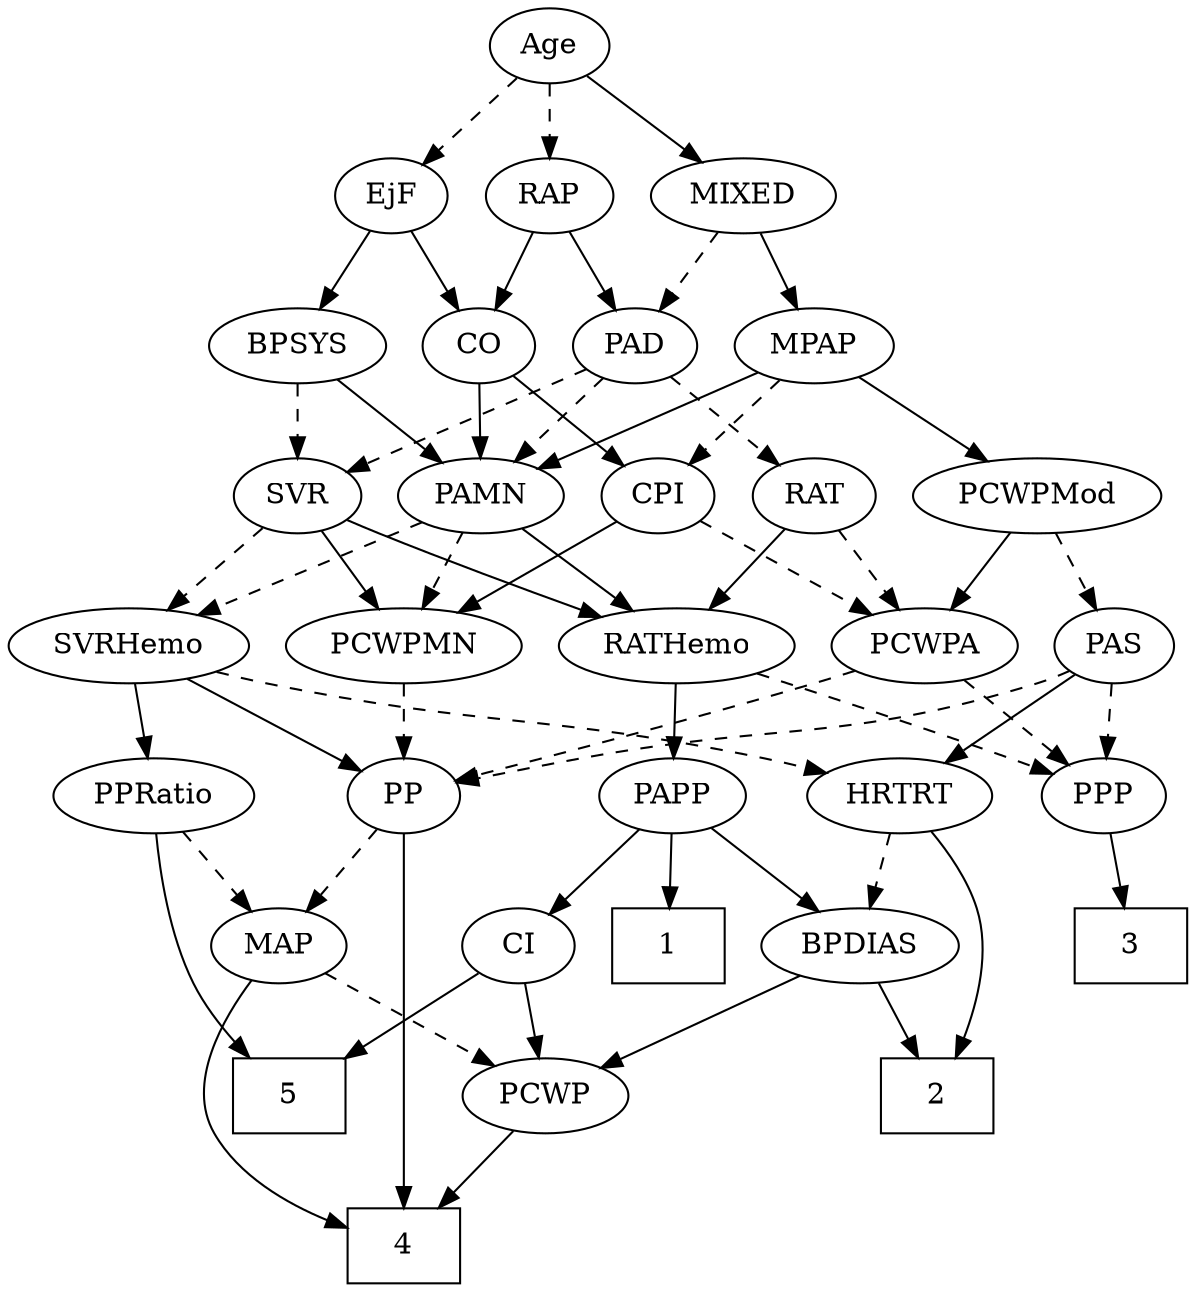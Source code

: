 strict digraph {
	graph [bb="0,0,527.05,612"];
	node [label="\N"];
	1	[height=0.5,
		pos="288.05,162",
		shape=box,
		width=0.75];
	2	[height=0.5,
		pos="410.05,90",
		shape=box,
		width=0.75];
	3	[height=0.5,
		pos="500.05,162",
		shape=box,
		width=0.75];
	4	[height=0.5,
		pos="161.05,18",
		shape=box,
		width=0.75];
	5	[height=0.5,
		pos="106.05,90",
		shape=box,
		width=0.75];
	Age	[height=0.5,
		pos="235.05,594",
		width=0.75];
	EjF	[height=0.5,
		pos="162.05,522",
		width=0.75];
	Age -> EjF	[pos="e,176.8,537.14 220.27,578.83 209.88,568.87 195.8,555.37 184.09,544.14",
		style=dashed];
	RAP	[height=0.5,
		pos="235.05,522",
		width=0.77632];
	Age -> RAP	[pos="e,235.05,540.1 235.05,575.7 235.05,567.98 235.05,558.71 235.05,550.11",
		style=dashed];
	MIXED	[height=0.5,
		pos="321.05,522",
		width=1.1193];
	Age -> MIXED	[pos="e,302.42,538.16 251.63,579.5 263.79,569.61 280.55,555.96 294.55,544.56",
		style=solid];
	BPSYS	[height=0.5,
		pos="117.05,450",
		width=1.0471];
	EjF -> BPSYS	[pos="e,127.53,467.31 151.83,505.12 146.28,496.47 139.27,485.58 133.01,475.83",
		style=solid];
	CO	[height=0.5,
		pos="200.05,450",
		width=0.75];
	EjF -> CO	[pos="e,191.28,467.15 170.86,504.76 175.46,496.28 181.2,485.71 186.37,476.2",
		style=solid];
	PAD	[height=0.5,
		pos="274.05,450",
		width=0.79437];
	RAP -> PAD	[pos="e,265.05,467.15 244.09,504.76 248.87,496.19 254.83,485.49 260.17,475.9",
		style=solid];
	RAP -> CO	[pos="e,208.36,467.63 226.93,504.76 222.75,496.4 217.55,486.02 212.85,476.61",
		style=solid];
	MPAP	[height=0.5,
		pos="356.05,450",
		width=0.97491];
	MIXED -> MPAP	[pos="e,347.65,467.79 329.52,504.05 333.6,495.89 338.59,485.91 343.13,476.82",
		style=solid];
	MIXED -> PAD	[pos="e,284.78,466.99 309.91,504.41 304.09,495.74 296.85,484.97 290.41,475.38",
		style=dashed];
	PAMN	[height=0.5,
		pos="199.05,378",
		width=1.011];
	MPAP -> PAMN	[pos="e,225.13,390.63 330.47,437.6 304.4,425.97 263.74,407.85 234.55,394.83",
		style=solid];
	CPI	[height=0.5,
		pos="280.05,378",
		width=0.75];
	MPAP -> CPI	[pos="e,295.21,392.97 339.55,433.81 328.74,423.85 314.46,410.7 302.6,399.77",
		style=dashed];
	PCWPMod	[height=0.5,
		pos="449.05,378",
		width=1.4443];
	MPAP -> PCWPMod	[pos="e,428.18,394.7 375.32,434.5 388.21,424.79 405.43,411.83 419.98,400.88",
		style=solid];
	BPSYS -> PAMN	[pos="e,181.57,393.92 134.84,433.81 146.2,424.11 161.1,411.39 173.69,400.64",
		style=solid];
	SVR	[height=0.5,
		pos="117.05,378",
		width=0.77632];
	BPSYS -> SVR	[pos="e,117.05,396.1 117.05,431.7 117.05,423.98 117.05,414.71 117.05,406.11",
		style=dashed];
	PAD -> PAMN	[pos="e,215.34,394.21 258.51,434.5 248.16,424.84 234.37,411.97 222.67,401.05",
		style=dashed];
	RAT	[height=0.5,
		pos="352.05,378",
		width=0.75827];
	PAD -> RAT	[pos="e,336.55,392.91 289.83,434.83 301.11,424.71 316.47,410.93 329.1,399.59",
		style=dashed];
	PAD -> SVR	[pos="e,139.32,389.31 251.15,438.73 246.17,436.5 240.94,434.17 236.05,432 199.66,415.87 190.35,412.31 154.05,396 152.26,395.2 150.42,394.37 \
148.57,393.53",
		style=dashed];
	CO -> PAMN	[pos="e,199.29,396.1 199.8,431.7 199.69,423.98 199.56,414.71 199.43,406.11",
		style=solid];
	CO -> CPI	[pos="e,264.27,392.8 215.85,435.17 227.47,425.01 243.44,411.03 256.55,399.56",
		style=solid];
	PAS	[height=0.5,
		pos="481.05,306",
		width=0.75];
	PP	[height=0.5,
		pos="164.05,234",
		width=0.75];
	PAS -> PP	[pos="e,189.54,240.55 460.48,294.16 455.53,291.86 450.18,289.64 445.05,288 359.02,260.48 333.7,269.28 245.05,252 230.06,249.08 213.57,\
245.66 199.4,242.65",
		style=dashed];
	PPP	[height=0.5,
		pos="472.05,234",
		width=0.75];
	PAS -> PPP	[pos="e,474.27,252.28 478.87,288.05 477.88,280.35 476.68,271.03 475.56,262.36",
		style=dashed];
	HRTRT	[height=0.5,
		pos="380.05,234",
		width=1.1013];
	PAS -> HRTRT	[pos="e,401.09,249.59 462.99,292.49 448.2,282.24 426.98,267.53 409.71,255.56",
		style=solid];
	RATHemo	[height=0.5,
		pos="285.05,306",
		width=1.3721];
	PAMN -> RATHemo	[pos="e,265.64,322.8 217.28,362.15 229.04,352.58 244.55,339.96 257.76,329.21",
		style=solid];
	PCWPMN	[height=0.5,
		pos="168.05,306",
		width=1.3902];
	PAMN -> PCWPMN	[pos="e,175.7,324.28 191.54,360.05 188.01,352.09 183.73,342.41 179.79,333.51",
		style=dashed];
	SVRHemo	[height=0.5,
		pos="50.046,306",
		width=1.3902];
	PAMN -> SVRHemo	[pos="e,79.148,320.67 173.43,364.97 149.99,353.95 114.98,337.5 88.231,324.94",
		style=dashed];
	RATHemo -> PPP	[pos="e,449.32,244.1 318.88,292.8 348.12,282.21 391.46,266.34 429.05,252 432.55,250.66 436.21,249.25 439.85,247.82",
		style=dashed];
	PAPP	[height=0.5,
		pos="286.05,234",
		width=0.88464];
	RATHemo -> PAPP	[pos="e,285.8,252.1 285.29,287.7 285.4,279.98 285.54,270.71 285.66,262.11",
		style=solid];
	PCWPA	[height=0.5,
		pos="394.05,306",
		width=1.1555];
	CPI -> PCWPA	[pos="e,371.07,321.11 299.38,365.13 316.65,354.52 342.26,338.8 362.49,326.38",
		style=dashed];
	CPI -> PCWPMN	[pos="e,191.82,321.86 261.05,365.13 244.49,354.77 220.11,339.54 200.47,327.26",
		style=solid];
	RAT -> RATHemo	[pos="e,300.55,323.2 338.16,362.5 329.34,353.28 317.72,341.14 307.59,330.56",
		style=solid];
	RAT -> PCWPA	[pos="e,383.97,323.8 361.58,361.12 366.64,352.68 372.98,342.1 378.72,332.55",
		style=dashed];
	SVR -> RATHemo	[pos="e,252.57,319.65 138.88,366.76 143.85,364.49 149.11,362.13 154.05,360 183.61,347.24 217.28,333.63 243.09,323.4",
		style=solid];
	SVR -> PCWPMN	[pos="e,155.69,323.96 128.36,361.46 134.63,352.87 142.57,341.97 149.69,332.19",
		style=solid];
	SVR -> SVRHemo	[pos="e,65.638,323.29 102.84,362.15 94.058,352.98 82.599,341.01 72.601,330.56",
		style=dashed];
	PCWPMod -> PAS	[pos="e,473.59,323.31 456.79,360.05 460.58,351.77 465.22,341.62 469.42,332.42",
		style=dashed];
	PCWPMod -> PCWPA	[pos="e,406.99,323.47 436.01,360.41 429.23,351.78 420.81,341.06 413.29,331.5",
		style=solid];
	PCWPA -> PP	[pos="e,188.45,241.94 362.27,294.22 355.91,292.12 349.28,289.96 343.05,288 292.96,272.24 234.58,255.2 198.46,244.81",
		style=dashed];
	PCWPA -> PPP	[pos="e,456.63,248.83 411.36,289.46 422.48,279.49 437.04,266.41 449.12,255.58",
		style=dashed];
	PCWPMN -> PP	[pos="e,165.02,252.1 167.06,287.7 166.62,279.98 166.09,270.71 165.59,262.11",
		style=dashed];
	SVRHemo -> PP	[pos="e,144.81,246.81 74.222,290.15 92.39,279 117.31,263.7 136.29,252.04",
		style=solid];
	PPRatio	[height=0.5,
		pos="50.046,234",
		width=1.1013];
	SVRHemo -> PPRatio	[pos="e,50.046,252.1 50.046,287.7 50.046,279.98 50.046,270.71 50.046,262.11",
		style=solid];
	SVRHemo -> HRTRT	[pos="e,349.43,245.66 86.697,293.72 94.058,291.66 101.77,289.64 109.05,288 204.83,266.37 231.59,275.06 327.05,252 331.17,251 335.43,249.85 \
339.67,248.62",
		style=dashed];
	BPDIAS	[height=0.5,
		pos="375.05,162",
		width=1.1735];
	BPDIAS -> 2	[pos="e,401.41,108.28 383.52,144.05 387.54,136.01 392.44,126.2 396.93,117.23",
		style=solid];
	PCWP	[height=0.5,
		pos="224.05,90",
		width=0.97491];
	BPDIAS -> PCWP	[pos="e,249.55,102.83 347.35,148.16 322.48,136.63 285.85,119.65 258.97,107.19",
		style=solid];
	MAP	[height=0.5,
		pos="102.05,162",
		width=0.84854];
	MAP -> 4	[pos="e,133.76,26.659 88.679,145.49 74.592,127.14 56.216,96.058 70.046,72 81.712,51.704 104.47,38.451 124.31,30.274",
		style=solid];
	MAP -> PCWP	[pos="e,201.38,104 123.3,148.81 142.41,137.84 170.75,121.58 192.51,109.1",
		style=dashed];
	PP -> 4	[pos="e,161.29,36.232 163.81,215.85 163.29,178.83 162.06,91.181 161.43,46.386",
		style=solid];
	PP -> MAP	[pos="e,115.6,178.31 150.9,218.15 142.63,208.82 131.78,196.57 122.41,186",
		style=dashed];
	PPP -> 3	[pos="e,493.07,180.45 478.68,216.41 481.86,208.45 485.76,198.72 489.34,189.76",
		style=solid];
	PPRatio -> 5	[pos="e,87.318,108.38 49.601,215.85 49.737,197.36 51.772,167.42 62.046,144 66.488,133.88 73.46,124.15 80.556,115.86",
		style=solid];
	PPRatio -> MAP	[pos="e,90.408,178.67 62.106,216.76 68.696,207.89 76.983,196.74 84.298,186.89",
		style=dashed];
	PCWP -> 4	[pos="e,176.76,36.461 210.06,73.465 202.28,64.82 192.41,53.852 183.57,44.028",
		style=solid];
	CI	[height=0.5,
		pos="216.05,162",
		width=0.75];
	CI -> 5	[pos="e,132.81,108.03 196.89,148.81 181.58,139.07 159.72,125.16 141.28,113.42",
		style=solid];
	CI -> PCWP	[pos="e,222.09,108.1 218.02,143.7 218.9,135.98 219.96,126.71 220.95,118.11",
		style=solid];
	PAPP -> 1	[pos="e,287.56,180.1 286.54,215.7 286.76,207.98 287.03,198.71 287.27,190.11",
		style=solid];
	PAPP -> BPDIAS	[pos="e,355.83,178.11 304.06,218.83 316.62,208.95 333.62,195.58 347.84,184.4",
		style=solid];
	PAPP -> CI	[pos="e,230.73,177.68 270.86,217.81 261.28,208.23 248.75,195.7 238.09,185.04",
		style=solid];
	HRTRT -> 2	[pos="e,418.39,108.21 398.48,217.9 408.73,208.27 420.5,194.84 426.05,180 433.6,159.77 428.42,135.59 422.01,117.54",
		style=solid];
	HRTRT -> BPDIAS	[pos="e,376.27,180.1 378.81,215.7 378.26,207.98 377.6,198.71 376.98,190.11",
		style=dashed];
}
